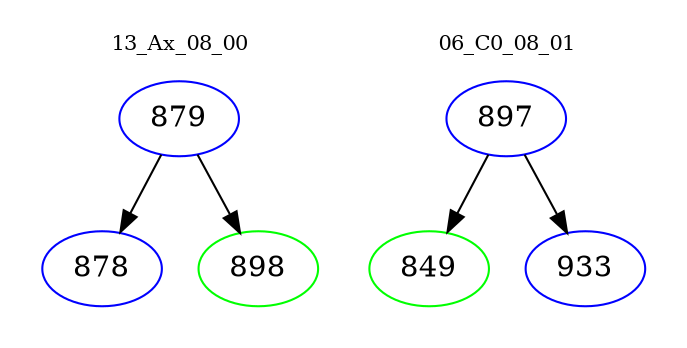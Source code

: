digraph{
subgraph cluster_0 {
color = white
label = "13_Ax_08_00";
fontsize=10;
T0_879 [label="879", color="blue"]
T0_879 -> T0_878 [color="black"]
T0_878 [label="878", color="blue"]
T0_879 -> T0_898 [color="black"]
T0_898 [label="898", color="green"]
}
subgraph cluster_1 {
color = white
label = "06_C0_08_01";
fontsize=10;
T1_897 [label="897", color="blue"]
T1_897 -> T1_849 [color="black"]
T1_849 [label="849", color="green"]
T1_897 -> T1_933 [color="black"]
T1_933 [label="933", color="blue"]
}
}
